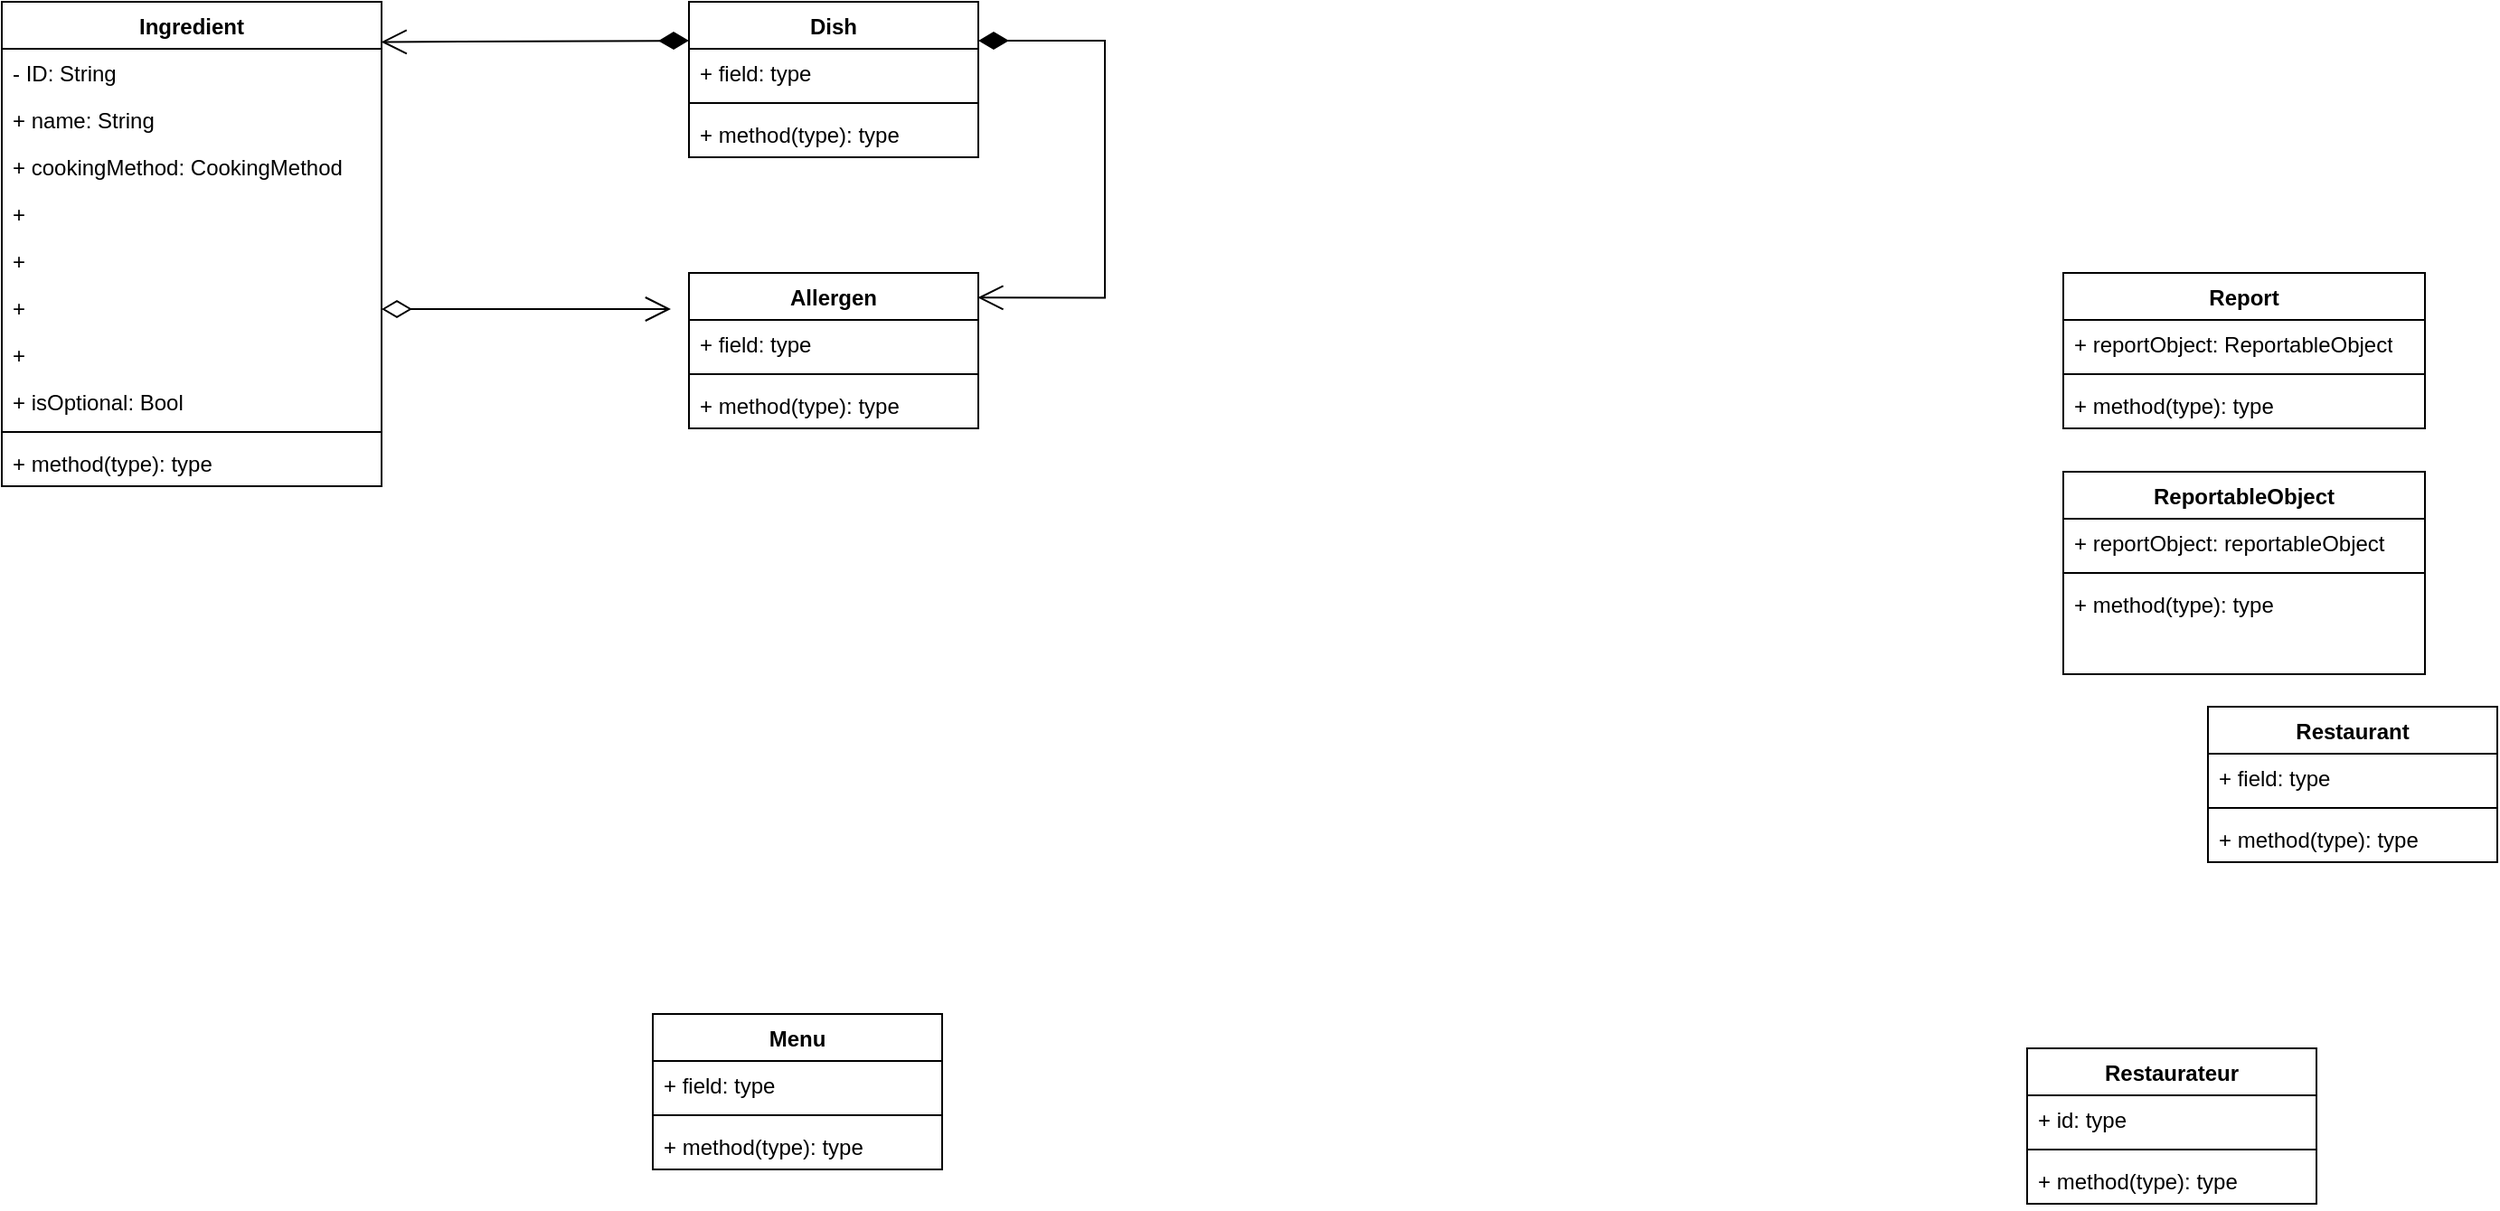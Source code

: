 <mxfile version="22.1.2" type="device">
  <diagram name="Pagina-1" id="w6Qa21op8i-JLu98LUhx">
    <mxGraphModel dx="934" dy="601" grid="1" gridSize="10" guides="1" tooltips="1" connect="1" arrows="1" fold="1" page="1" pageScale="1" pageWidth="1169" pageHeight="827" math="0" shadow="0">
      <root>
        <mxCell id="0" />
        <mxCell id="1" parent="0" />
        <mxCell id="kXlKFQ9Xf59ZDZLr7TUK-5" value="Restaurant" style="swimlane;fontStyle=1;align=center;verticalAlign=top;childLayout=stackLayout;horizontal=1;startSize=26;horizontalStack=0;resizeParent=1;resizeParentMax=0;resizeLast=0;collapsible=1;marginBottom=0;whiteSpace=wrap;html=1;" parent="1" vertex="1">
          <mxGeometry x="1300" y="480" width="160" height="86" as="geometry" />
        </mxCell>
        <mxCell id="kXlKFQ9Xf59ZDZLr7TUK-6" value="+ field: type" style="text;strokeColor=none;fillColor=none;align=left;verticalAlign=top;spacingLeft=4;spacingRight=4;overflow=hidden;rotatable=0;points=[[0,0.5],[1,0.5]];portConstraint=eastwest;whiteSpace=wrap;html=1;" parent="kXlKFQ9Xf59ZDZLr7TUK-5" vertex="1">
          <mxGeometry y="26" width="160" height="26" as="geometry" />
        </mxCell>
        <mxCell id="kXlKFQ9Xf59ZDZLr7TUK-7" value="" style="line;strokeWidth=1;fillColor=none;align=left;verticalAlign=middle;spacingTop=-1;spacingLeft=3;spacingRight=3;rotatable=0;labelPosition=right;points=[];portConstraint=eastwest;strokeColor=inherit;" parent="kXlKFQ9Xf59ZDZLr7TUK-5" vertex="1">
          <mxGeometry y="52" width="160" height="8" as="geometry" />
        </mxCell>
        <mxCell id="kXlKFQ9Xf59ZDZLr7TUK-8" value="+ method(type): type" style="text;strokeColor=none;fillColor=none;align=left;verticalAlign=top;spacingLeft=4;spacingRight=4;overflow=hidden;rotatable=0;points=[[0,0.5],[1,0.5]];portConstraint=eastwest;whiteSpace=wrap;html=1;" parent="kXlKFQ9Xf59ZDZLr7TUK-5" vertex="1">
          <mxGeometry y="60" width="160" height="26" as="geometry" />
        </mxCell>
        <mxCell id="kXlKFQ9Xf59ZDZLr7TUK-9" value="Ingredient" style="swimlane;fontStyle=1;align=center;verticalAlign=top;childLayout=stackLayout;horizontal=1;startSize=26;horizontalStack=0;resizeParent=1;resizeParentMax=0;resizeLast=0;collapsible=1;marginBottom=0;whiteSpace=wrap;html=1;" parent="1" vertex="1">
          <mxGeometry x="80" y="90" width="210" height="268" as="geometry" />
        </mxCell>
        <mxCell id="kXlKFQ9Xf59ZDZLr7TUK-10" value="- ID: String" style="text;strokeColor=none;fillColor=none;align=left;verticalAlign=top;spacingLeft=4;spacingRight=4;overflow=hidden;rotatable=0;points=[[0,0.5],[1,0.5]];portConstraint=eastwest;whiteSpace=wrap;html=1;" parent="kXlKFQ9Xf59ZDZLr7TUK-9" vertex="1">
          <mxGeometry y="26" width="210" height="26" as="geometry" />
        </mxCell>
        <mxCell id="kXlKFQ9Xf59ZDZLr7TUK-43" value="+ name: String" style="text;strokeColor=none;fillColor=none;align=left;verticalAlign=top;spacingLeft=4;spacingRight=4;overflow=hidden;rotatable=0;points=[[0,0.5],[1,0.5]];portConstraint=eastwest;whiteSpace=wrap;html=1;" parent="kXlKFQ9Xf59ZDZLr7TUK-9" vertex="1">
          <mxGeometry y="52" width="210" height="26" as="geometry" />
        </mxCell>
        <mxCell id="9JlTi6RXSxmlXmHSux74-1" value="+ cookingMethod: CookingMethod" style="text;strokeColor=none;fillColor=none;align=left;verticalAlign=top;spacingLeft=4;spacingRight=4;overflow=hidden;rotatable=0;points=[[0,0.5],[1,0.5]];portConstraint=eastwest;whiteSpace=wrap;html=1;" vertex="1" parent="kXlKFQ9Xf59ZDZLr7TUK-9">
          <mxGeometry y="78" width="210" height="26" as="geometry" />
        </mxCell>
        <mxCell id="9JlTi6RXSxmlXmHSux74-2" value="+&amp;nbsp;" style="text;strokeColor=none;fillColor=none;align=left;verticalAlign=top;spacingLeft=4;spacingRight=4;overflow=hidden;rotatable=0;points=[[0,0.5],[1,0.5]];portConstraint=eastwest;whiteSpace=wrap;html=1;" vertex="1" parent="kXlKFQ9Xf59ZDZLr7TUK-9">
          <mxGeometry y="104" width="210" height="26" as="geometry" />
        </mxCell>
        <mxCell id="9JlTi6RXSxmlXmHSux74-3" value="+" style="text;strokeColor=none;fillColor=none;align=left;verticalAlign=top;spacingLeft=4;spacingRight=4;overflow=hidden;rotatable=0;points=[[0,0.5],[1,0.5]];portConstraint=eastwest;whiteSpace=wrap;html=1;" vertex="1" parent="kXlKFQ9Xf59ZDZLr7TUK-9">
          <mxGeometry y="130" width="210" height="26" as="geometry" />
        </mxCell>
        <mxCell id="9JlTi6RXSxmlXmHSux74-4" value="+" style="text;strokeColor=none;fillColor=none;align=left;verticalAlign=top;spacingLeft=4;spacingRight=4;overflow=hidden;rotatable=0;points=[[0,0.5],[1,0.5]];portConstraint=eastwest;whiteSpace=wrap;html=1;" vertex="1" parent="kXlKFQ9Xf59ZDZLr7TUK-9">
          <mxGeometry y="156" width="210" height="26" as="geometry" />
        </mxCell>
        <mxCell id="9JlTi6RXSxmlXmHSux74-5" value="+" style="text;strokeColor=none;fillColor=none;align=left;verticalAlign=top;spacingLeft=4;spacingRight=4;overflow=hidden;rotatable=0;points=[[0,0.5],[1,0.5]];portConstraint=eastwest;whiteSpace=wrap;html=1;" vertex="1" parent="kXlKFQ9Xf59ZDZLr7TUK-9">
          <mxGeometry y="182" width="210" height="26" as="geometry" />
        </mxCell>
        <mxCell id="9JlTi6RXSxmlXmHSux74-6" value="+ isOptional: Bool" style="text;strokeColor=none;fillColor=none;align=left;verticalAlign=top;spacingLeft=4;spacingRight=4;overflow=hidden;rotatable=0;points=[[0,0.5],[1,0.5]];portConstraint=eastwest;whiteSpace=wrap;html=1;" vertex="1" parent="kXlKFQ9Xf59ZDZLr7TUK-9">
          <mxGeometry y="208" width="210" height="26" as="geometry" />
        </mxCell>
        <mxCell id="kXlKFQ9Xf59ZDZLr7TUK-11" value="" style="line;strokeWidth=1;fillColor=none;align=left;verticalAlign=middle;spacingTop=-1;spacingLeft=3;spacingRight=3;rotatable=0;labelPosition=right;points=[];portConstraint=eastwest;strokeColor=inherit;" parent="kXlKFQ9Xf59ZDZLr7TUK-9" vertex="1">
          <mxGeometry y="234" width="210" height="8" as="geometry" />
        </mxCell>
        <mxCell id="kXlKFQ9Xf59ZDZLr7TUK-12" value="+ method(type): type" style="text;strokeColor=none;fillColor=none;align=left;verticalAlign=top;spacingLeft=4;spacingRight=4;overflow=hidden;rotatable=0;points=[[0,0.5],[1,0.5]];portConstraint=eastwest;whiteSpace=wrap;html=1;" parent="kXlKFQ9Xf59ZDZLr7TUK-9" vertex="1">
          <mxGeometry y="242" width="210" height="26" as="geometry" />
        </mxCell>
        <mxCell id="kXlKFQ9Xf59ZDZLr7TUK-13" value="Menu" style="swimlane;fontStyle=1;align=center;verticalAlign=top;childLayout=stackLayout;horizontal=1;startSize=26;horizontalStack=0;resizeParent=1;resizeParentMax=0;resizeLast=0;collapsible=1;marginBottom=0;whiteSpace=wrap;html=1;" parent="1" vertex="1">
          <mxGeometry x="440" y="650" width="160" height="86" as="geometry" />
        </mxCell>
        <mxCell id="kXlKFQ9Xf59ZDZLr7TUK-14" value="+ field: type" style="text;strokeColor=none;fillColor=none;align=left;verticalAlign=top;spacingLeft=4;spacingRight=4;overflow=hidden;rotatable=0;points=[[0,0.5],[1,0.5]];portConstraint=eastwest;whiteSpace=wrap;html=1;" parent="kXlKFQ9Xf59ZDZLr7TUK-13" vertex="1">
          <mxGeometry y="26" width="160" height="26" as="geometry" />
        </mxCell>
        <mxCell id="kXlKFQ9Xf59ZDZLr7TUK-15" value="" style="line;strokeWidth=1;fillColor=none;align=left;verticalAlign=middle;spacingTop=-1;spacingLeft=3;spacingRight=3;rotatable=0;labelPosition=right;points=[];portConstraint=eastwest;strokeColor=inherit;" parent="kXlKFQ9Xf59ZDZLr7TUK-13" vertex="1">
          <mxGeometry y="52" width="160" height="8" as="geometry" />
        </mxCell>
        <mxCell id="kXlKFQ9Xf59ZDZLr7TUK-16" value="+ method(type): type" style="text;strokeColor=none;fillColor=none;align=left;verticalAlign=top;spacingLeft=4;spacingRight=4;overflow=hidden;rotatable=0;points=[[0,0.5],[1,0.5]];portConstraint=eastwest;whiteSpace=wrap;html=1;" parent="kXlKFQ9Xf59ZDZLr7TUK-13" vertex="1">
          <mxGeometry y="60" width="160" height="26" as="geometry" />
        </mxCell>
        <mxCell id="kXlKFQ9Xf59ZDZLr7TUK-17" value="Dish" style="swimlane;fontStyle=1;align=center;verticalAlign=top;childLayout=stackLayout;horizontal=1;startSize=26;horizontalStack=0;resizeParent=1;resizeParentMax=0;resizeLast=0;collapsible=1;marginBottom=0;whiteSpace=wrap;html=1;" parent="1" vertex="1">
          <mxGeometry x="460" y="90" width="160" height="86" as="geometry" />
        </mxCell>
        <mxCell id="kXlKFQ9Xf59ZDZLr7TUK-18" value="+ field: type" style="text;strokeColor=none;fillColor=none;align=left;verticalAlign=top;spacingLeft=4;spacingRight=4;overflow=hidden;rotatable=0;points=[[0,0.5],[1,0.5]];portConstraint=eastwest;whiteSpace=wrap;html=1;" parent="kXlKFQ9Xf59ZDZLr7TUK-17" vertex="1">
          <mxGeometry y="26" width="160" height="26" as="geometry" />
        </mxCell>
        <mxCell id="kXlKFQ9Xf59ZDZLr7TUK-19" value="" style="line;strokeWidth=1;fillColor=none;align=left;verticalAlign=middle;spacingTop=-1;spacingLeft=3;spacingRight=3;rotatable=0;labelPosition=right;points=[];portConstraint=eastwest;strokeColor=inherit;" parent="kXlKFQ9Xf59ZDZLr7TUK-17" vertex="1">
          <mxGeometry y="52" width="160" height="8" as="geometry" />
        </mxCell>
        <mxCell id="kXlKFQ9Xf59ZDZLr7TUK-20" value="+ method(type): type" style="text;strokeColor=none;fillColor=none;align=left;verticalAlign=top;spacingLeft=4;spacingRight=4;overflow=hidden;rotatable=0;points=[[0,0.5],[1,0.5]];portConstraint=eastwest;whiteSpace=wrap;html=1;" parent="kXlKFQ9Xf59ZDZLr7TUK-17" vertex="1">
          <mxGeometry y="60" width="160" height="26" as="geometry" />
        </mxCell>
        <mxCell id="kXlKFQ9Xf59ZDZLr7TUK-25" value="Allergen" style="swimlane;fontStyle=1;align=center;verticalAlign=top;childLayout=stackLayout;horizontal=1;startSize=26;horizontalStack=0;resizeParent=1;resizeParentMax=0;resizeLast=0;collapsible=1;marginBottom=0;whiteSpace=wrap;html=1;" parent="1" vertex="1">
          <mxGeometry x="460" y="240" width="160" height="86" as="geometry" />
        </mxCell>
        <mxCell id="kXlKFQ9Xf59ZDZLr7TUK-26" value="+ field: type" style="text;strokeColor=none;fillColor=none;align=left;verticalAlign=top;spacingLeft=4;spacingRight=4;overflow=hidden;rotatable=0;points=[[0,0.5],[1,0.5]];portConstraint=eastwest;whiteSpace=wrap;html=1;" parent="kXlKFQ9Xf59ZDZLr7TUK-25" vertex="1">
          <mxGeometry y="26" width="160" height="26" as="geometry" />
        </mxCell>
        <mxCell id="kXlKFQ9Xf59ZDZLr7TUK-27" value="" style="line;strokeWidth=1;fillColor=none;align=left;verticalAlign=middle;spacingTop=-1;spacingLeft=3;spacingRight=3;rotatable=0;labelPosition=right;points=[];portConstraint=eastwest;strokeColor=inherit;" parent="kXlKFQ9Xf59ZDZLr7TUK-25" vertex="1">
          <mxGeometry y="52" width="160" height="8" as="geometry" />
        </mxCell>
        <mxCell id="kXlKFQ9Xf59ZDZLr7TUK-28" value="+ method(type): type" style="text;strokeColor=none;fillColor=none;align=left;verticalAlign=top;spacingLeft=4;spacingRight=4;overflow=hidden;rotatable=0;points=[[0,0.5],[1,0.5]];portConstraint=eastwest;whiteSpace=wrap;html=1;" parent="kXlKFQ9Xf59ZDZLr7TUK-25" vertex="1">
          <mxGeometry y="60" width="160" height="26" as="geometry" />
        </mxCell>
        <mxCell id="kXlKFQ9Xf59ZDZLr7TUK-29" value="ReportableObject" style="swimlane;fontStyle=1;align=center;verticalAlign=top;childLayout=stackLayout;horizontal=1;startSize=26;horizontalStack=0;resizeParent=1;resizeParentMax=0;resizeLast=0;collapsible=1;marginBottom=0;whiteSpace=wrap;html=1;" parent="1" vertex="1">
          <mxGeometry x="1220" y="350" width="200" height="112" as="geometry" />
        </mxCell>
        <mxCell id="kXlKFQ9Xf59ZDZLr7TUK-30" value="+ reportObject: reportableObject" style="text;strokeColor=none;fillColor=none;align=left;verticalAlign=top;spacingLeft=4;spacingRight=4;overflow=hidden;rotatable=0;points=[[0,0.5],[1,0.5]];portConstraint=eastwest;whiteSpace=wrap;html=1;" parent="kXlKFQ9Xf59ZDZLr7TUK-29" vertex="1">
          <mxGeometry y="26" width="200" height="26" as="geometry" />
        </mxCell>
        <mxCell id="kXlKFQ9Xf59ZDZLr7TUK-31" value="" style="line;strokeWidth=1;fillColor=none;align=left;verticalAlign=middle;spacingTop=-1;spacingLeft=3;spacingRight=3;rotatable=0;labelPosition=right;points=[];portConstraint=eastwest;strokeColor=inherit;" parent="kXlKFQ9Xf59ZDZLr7TUK-29" vertex="1">
          <mxGeometry y="52" width="200" height="8" as="geometry" />
        </mxCell>
        <mxCell id="kXlKFQ9Xf59ZDZLr7TUK-32" value="+ method(type): type" style="text;strokeColor=none;fillColor=none;align=left;verticalAlign=top;spacingLeft=4;spacingRight=4;overflow=hidden;rotatable=0;points=[[0,0.5],[1,0.5]];portConstraint=eastwest;whiteSpace=wrap;html=1;" parent="kXlKFQ9Xf59ZDZLr7TUK-29" vertex="1">
          <mxGeometry y="60" width="200" height="26" as="geometry" />
        </mxCell>
        <mxCell id="czd_XpvlLDz7POHQF9oR-1" style="text;strokeColor=none;fillColor=none;align=left;verticalAlign=top;spacingLeft=4;spacingRight=4;overflow=hidden;rotatable=0;points=[[0,0.5],[1,0.5]];portConstraint=eastwest;whiteSpace=wrap;html=1;" parent="kXlKFQ9Xf59ZDZLr7TUK-29" vertex="1">
          <mxGeometry y="86" width="200" height="26" as="geometry" />
        </mxCell>
        <mxCell id="kXlKFQ9Xf59ZDZLr7TUK-33" value="Report" style="swimlane;fontStyle=1;align=center;verticalAlign=top;childLayout=stackLayout;horizontal=1;startSize=26;horizontalStack=0;resizeParent=1;resizeParentMax=0;resizeLast=0;collapsible=1;marginBottom=0;whiteSpace=wrap;html=1;" parent="1" vertex="1">
          <mxGeometry x="1220" y="240" width="200" height="86" as="geometry" />
        </mxCell>
        <mxCell id="kXlKFQ9Xf59ZDZLr7TUK-34" value="+ reportObject: ReportableObject" style="text;strokeColor=none;fillColor=none;align=left;verticalAlign=top;spacingLeft=4;spacingRight=4;overflow=hidden;rotatable=0;points=[[0,0.5],[1,0.5]];portConstraint=eastwest;whiteSpace=wrap;html=1;" parent="kXlKFQ9Xf59ZDZLr7TUK-33" vertex="1">
          <mxGeometry y="26" width="200" height="26" as="geometry" />
        </mxCell>
        <mxCell id="kXlKFQ9Xf59ZDZLr7TUK-35" value="" style="line;strokeWidth=1;fillColor=none;align=left;verticalAlign=middle;spacingTop=-1;spacingLeft=3;spacingRight=3;rotatable=0;labelPosition=right;points=[];portConstraint=eastwest;strokeColor=inherit;" parent="kXlKFQ9Xf59ZDZLr7TUK-33" vertex="1">
          <mxGeometry y="52" width="200" height="8" as="geometry" />
        </mxCell>
        <mxCell id="kXlKFQ9Xf59ZDZLr7TUK-36" value="+ method(type): type" style="text;strokeColor=none;fillColor=none;align=left;verticalAlign=top;spacingLeft=4;spacingRight=4;overflow=hidden;rotatable=0;points=[[0,0.5],[1,0.5]];portConstraint=eastwest;whiteSpace=wrap;html=1;" parent="kXlKFQ9Xf59ZDZLr7TUK-33" vertex="1">
          <mxGeometry y="60" width="200" height="26" as="geometry" />
        </mxCell>
        <mxCell id="czd_XpvlLDz7POHQF9oR-7" value="Restaurateur" style="swimlane;fontStyle=1;align=center;verticalAlign=top;childLayout=stackLayout;horizontal=1;startSize=26;horizontalStack=0;resizeParent=1;resizeParentMax=0;resizeLast=0;collapsible=1;marginBottom=0;whiteSpace=wrap;html=1;" parent="1" vertex="1">
          <mxGeometry x="1200" y="669" width="160" height="86" as="geometry" />
        </mxCell>
        <mxCell id="czd_XpvlLDz7POHQF9oR-8" value="+ id: type" style="text;strokeColor=none;fillColor=none;align=left;verticalAlign=top;spacingLeft=4;spacingRight=4;overflow=hidden;rotatable=0;points=[[0,0.5],[1,0.5]];portConstraint=eastwest;whiteSpace=wrap;html=1;" parent="czd_XpvlLDz7POHQF9oR-7" vertex="1">
          <mxGeometry y="26" width="160" height="26" as="geometry" />
        </mxCell>
        <mxCell id="czd_XpvlLDz7POHQF9oR-9" value="" style="line;strokeWidth=1;fillColor=none;align=left;verticalAlign=middle;spacingTop=-1;spacingLeft=3;spacingRight=3;rotatable=0;labelPosition=right;points=[];portConstraint=eastwest;strokeColor=inherit;" parent="czd_XpvlLDz7POHQF9oR-7" vertex="1">
          <mxGeometry y="52" width="160" height="8" as="geometry" />
        </mxCell>
        <mxCell id="czd_XpvlLDz7POHQF9oR-10" value="+ method(type): type" style="text;strokeColor=none;fillColor=none;align=left;verticalAlign=top;spacingLeft=4;spacingRight=4;overflow=hidden;rotatable=0;points=[[0,0.5],[1,0.5]];portConstraint=eastwest;whiteSpace=wrap;html=1;" parent="czd_XpvlLDz7POHQF9oR-7" vertex="1">
          <mxGeometry y="60" width="160" height="26" as="geometry" />
        </mxCell>
        <mxCell id="9JlTi6RXSxmlXmHSux74-12" value="" style="endArrow=open;html=1;endSize=12;startArrow=diamondThin;startSize=14;startFill=1;edgeStyle=orthogonalEdgeStyle;align=left;verticalAlign=bottom;rounded=0;elbow=vertical;exitX=1;exitY=0.25;exitDx=0;exitDy=0;entryX=0.998;entryY=0.159;entryDx=0;entryDy=0;entryPerimeter=0;" edge="1" parent="1" source="kXlKFQ9Xf59ZDZLr7TUK-17" target="kXlKFQ9Xf59ZDZLr7TUK-25">
          <mxGeometry x="-1" y="3" relative="1" as="geometry">
            <mxPoint x="630" y="190" as="sourcePoint" />
            <mxPoint x="710" y="260" as="targetPoint" />
            <Array as="points">
              <mxPoint x="690" y="112" />
              <mxPoint x="690" y="254" />
            </Array>
          </mxGeometry>
        </mxCell>
        <mxCell id="9JlTi6RXSxmlXmHSux74-13" value="" style="endArrow=open;html=1;endSize=12;startArrow=diamondThin;startSize=14;startFill=0;edgeStyle=orthogonalEdgeStyle;align=left;verticalAlign=bottom;rounded=0;" edge="1" parent="1">
          <mxGeometry x="-1" y="3" relative="1" as="geometry">
            <mxPoint x="290" y="260" as="sourcePoint" />
            <mxPoint x="450" y="260" as="targetPoint" />
          </mxGeometry>
        </mxCell>
        <mxCell id="9JlTi6RXSxmlXmHSux74-14" value="" style="endArrow=open;html=1;endSize=12;startArrow=diamondThin;startSize=14;startFill=1;align=left;verticalAlign=bottom;rounded=0;exitX=0;exitY=0.25;exitDx=0;exitDy=0;entryX=0.999;entryY=0.083;entryDx=0;entryDy=0;entryPerimeter=0;" edge="1" parent="1" source="kXlKFQ9Xf59ZDZLr7TUK-17" target="kXlKFQ9Xf59ZDZLr7TUK-9">
          <mxGeometry x="-1" y="3" relative="1" as="geometry">
            <mxPoint x="420" y="41.5" as="sourcePoint" />
            <mxPoint x="300" y="112" as="targetPoint" />
          </mxGeometry>
        </mxCell>
      </root>
    </mxGraphModel>
  </diagram>
</mxfile>
